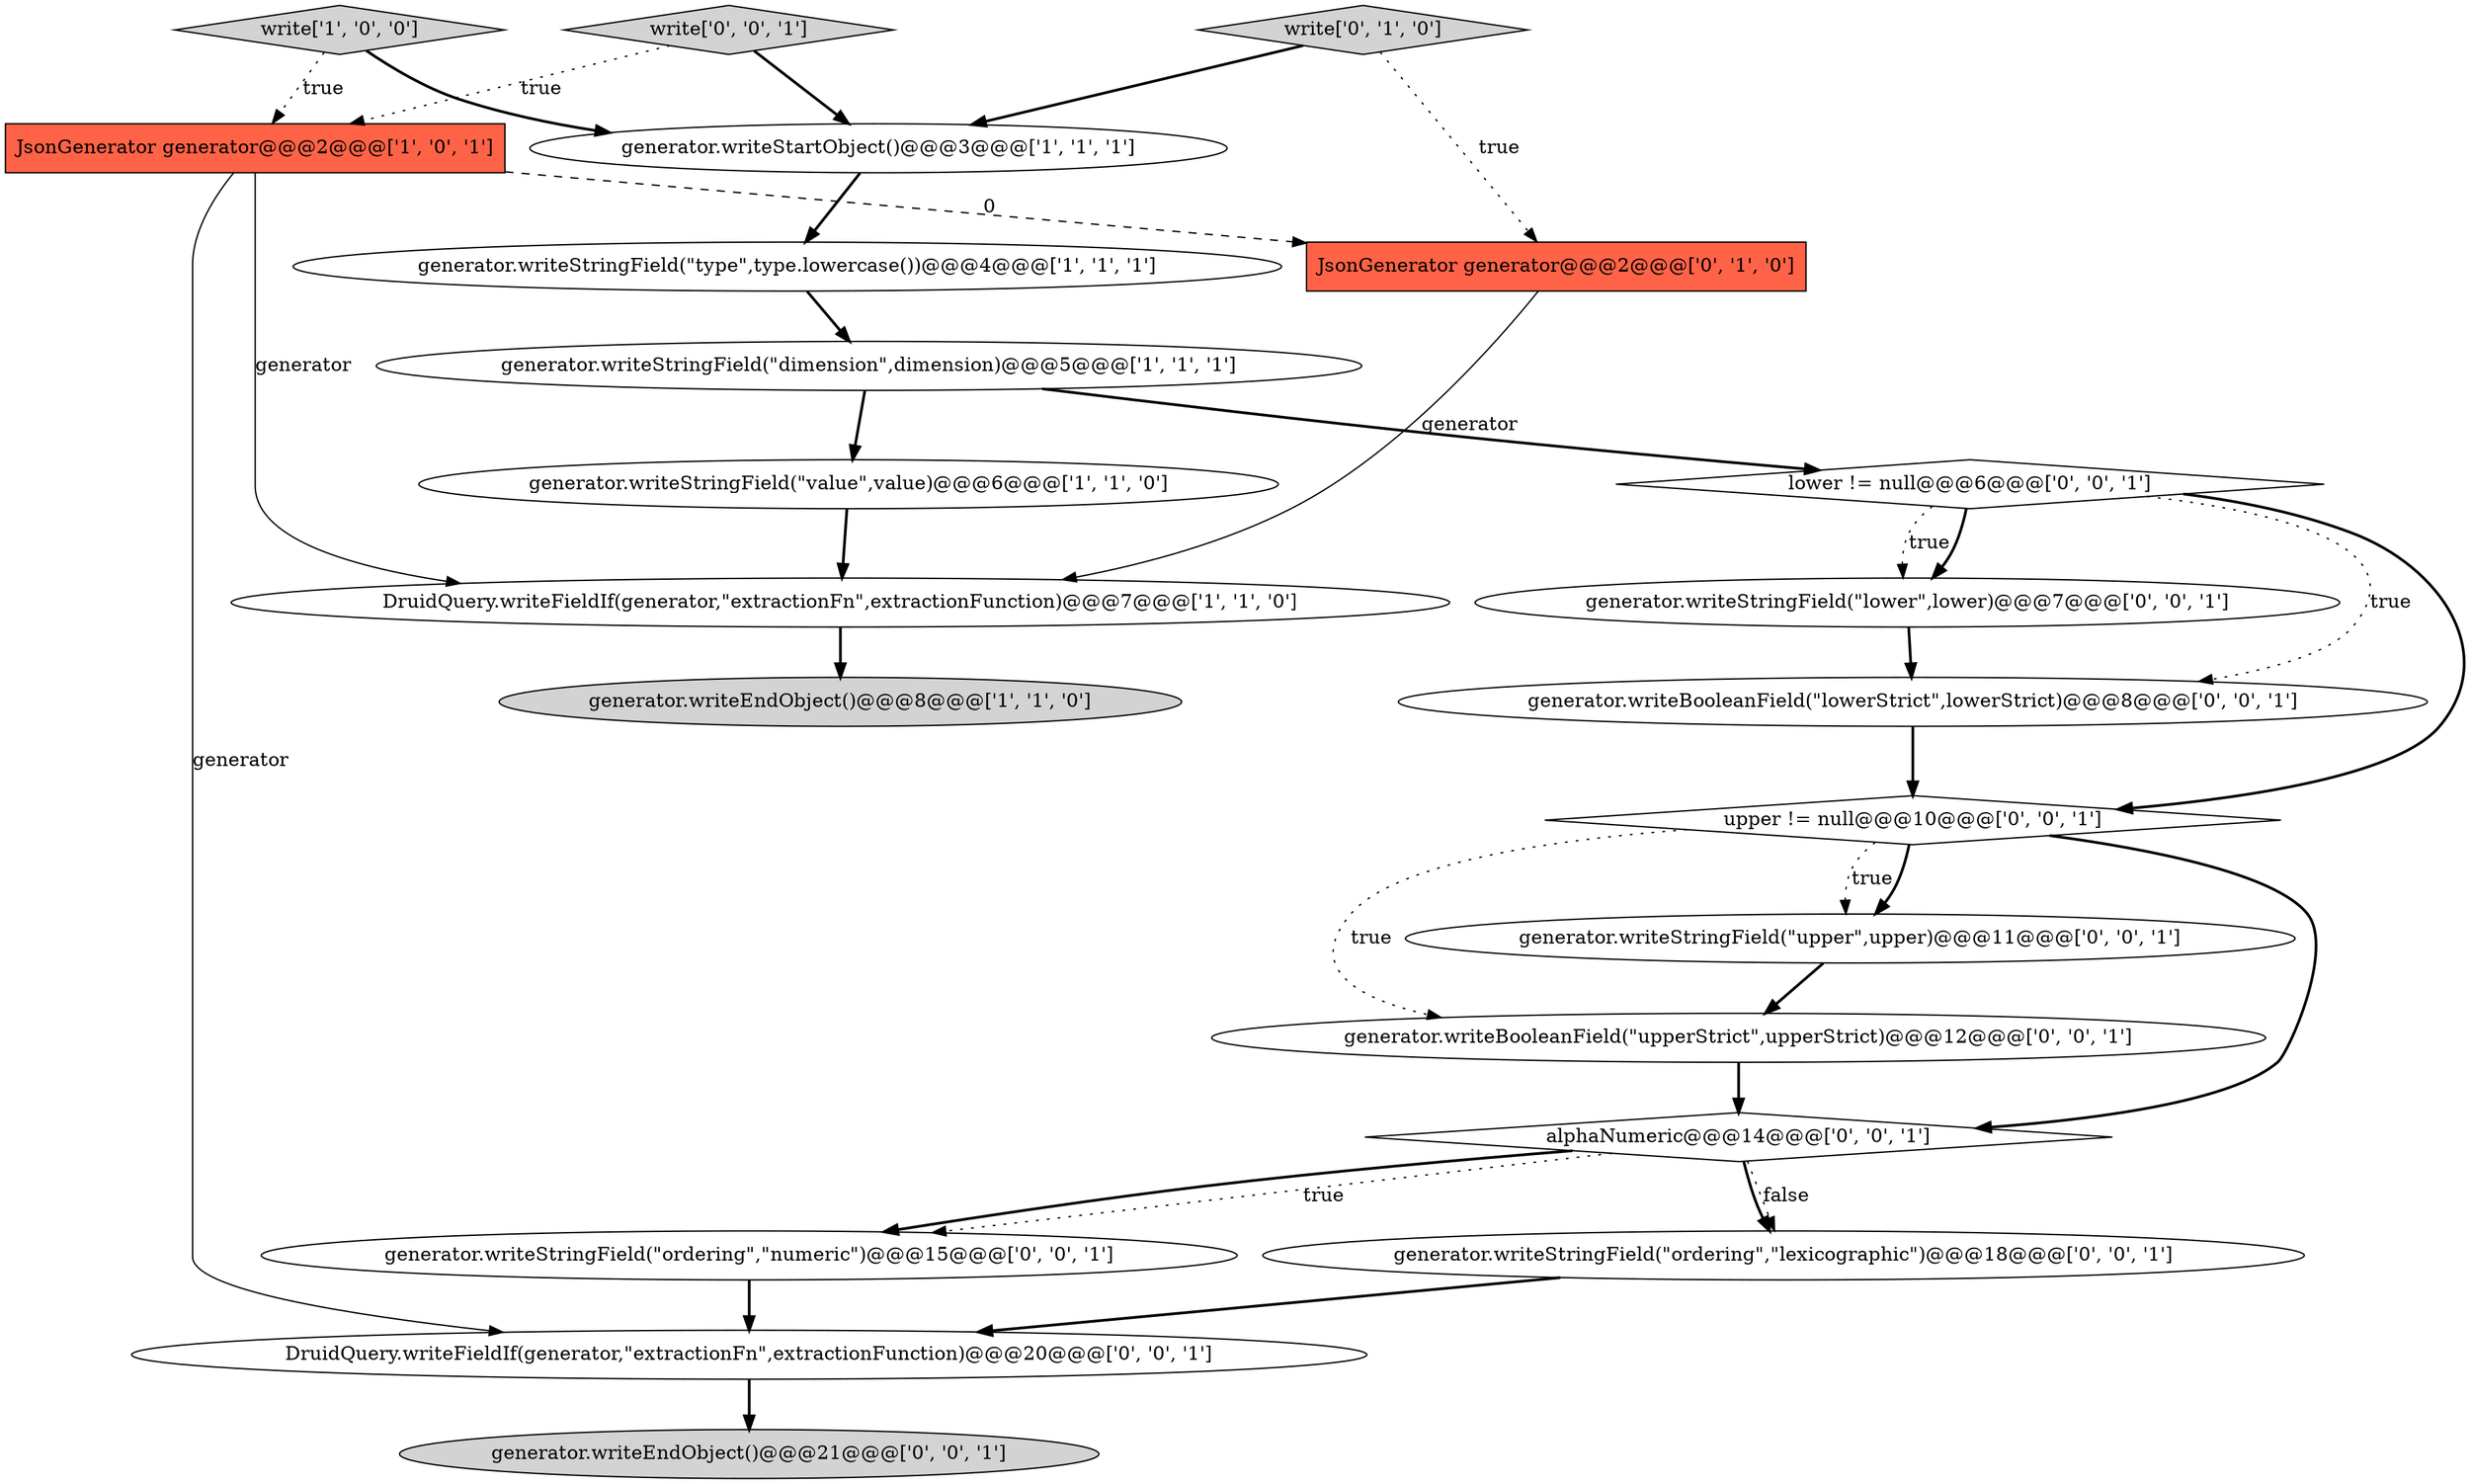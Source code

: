 digraph {
5 [style = filled, label = "DruidQuery.writeFieldIf(generator,\"extractionFn\",extractionFunction)@@@7@@@['1', '1', '0']", fillcolor = white, shape = ellipse image = "AAA0AAABBB1BBB"];
8 [style = filled, label = "JsonGenerator generator@@@2@@@['0', '1', '0']", fillcolor = tomato, shape = box image = "AAA1AAABBB2BBB"];
10 [style = filled, label = "upper != null@@@10@@@['0', '0', '1']", fillcolor = white, shape = diamond image = "AAA0AAABBB3BBB"];
11 [style = filled, label = "generator.writeStringField(\"ordering\",\"numeric\")@@@15@@@['0', '0', '1']", fillcolor = white, shape = ellipse image = "AAA0AAABBB3BBB"];
12 [style = filled, label = "generator.writeBooleanField(\"lowerStrict\",lowerStrict)@@@8@@@['0', '0', '1']", fillcolor = white, shape = ellipse image = "AAA0AAABBB3BBB"];
21 [style = filled, label = "generator.writeBooleanField(\"upperStrict\",upperStrict)@@@12@@@['0', '0', '1']", fillcolor = white, shape = ellipse image = "AAA0AAABBB3BBB"];
19 [style = filled, label = "DruidQuery.writeFieldIf(generator,\"extractionFn\",extractionFunction)@@@20@@@['0', '0', '1']", fillcolor = white, shape = ellipse image = "AAA0AAABBB3BBB"];
17 [style = filled, label = "generator.writeStringField(\"lower\",lower)@@@7@@@['0', '0', '1']", fillcolor = white, shape = ellipse image = "AAA0AAABBB3BBB"];
15 [style = filled, label = "lower != null@@@6@@@['0', '0', '1']", fillcolor = white, shape = diamond image = "AAA0AAABBB3BBB"];
9 [style = filled, label = "write['0', '1', '0']", fillcolor = lightgray, shape = diamond image = "AAA0AAABBB2BBB"];
13 [style = filled, label = "generator.writeEndObject()@@@21@@@['0', '0', '1']", fillcolor = lightgray, shape = ellipse image = "AAA0AAABBB3BBB"];
2 [style = filled, label = "generator.writeStringField(\"value\",value)@@@6@@@['1', '1', '0']", fillcolor = white, shape = ellipse image = "AAA0AAABBB1BBB"];
3 [style = filled, label = "generator.writeStringField(\"type\",type.lowercase())@@@4@@@['1', '1', '1']", fillcolor = white, shape = ellipse image = "AAA0AAABBB1BBB"];
0 [style = filled, label = "JsonGenerator generator@@@2@@@['1', '0', '1']", fillcolor = tomato, shape = box image = "AAA0AAABBB1BBB"];
7 [style = filled, label = "write['1', '0', '0']", fillcolor = lightgray, shape = diamond image = "AAA0AAABBB1BBB"];
4 [style = filled, label = "generator.writeStartObject()@@@3@@@['1', '1', '1']", fillcolor = white, shape = ellipse image = "AAA0AAABBB1BBB"];
18 [style = filled, label = "generator.writeStringField(\"upper\",upper)@@@11@@@['0', '0', '1']", fillcolor = white, shape = ellipse image = "AAA0AAABBB3BBB"];
14 [style = filled, label = "write['0', '0', '1']", fillcolor = lightgray, shape = diamond image = "AAA0AAABBB3BBB"];
20 [style = filled, label = "generator.writeStringField(\"ordering\",\"lexicographic\")@@@18@@@['0', '0', '1']", fillcolor = white, shape = ellipse image = "AAA0AAABBB3BBB"];
16 [style = filled, label = "alphaNumeric@@@14@@@['0', '0', '1']", fillcolor = white, shape = diamond image = "AAA0AAABBB3BBB"];
1 [style = filled, label = "generator.writeEndObject()@@@8@@@['1', '1', '0']", fillcolor = lightgray, shape = ellipse image = "AAA0AAABBB1BBB"];
6 [style = filled, label = "generator.writeStringField(\"dimension\",dimension)@@@5@@@['1', '1', '1']", fillcolor = white, shape = ellipse image = "AAA0AAABBB1BBB"];
10->18 [style = dotted, label="true"];
10->18 [style = bold, label=""];
4->3 [style = bold, label=""];
15->10 [style = bold, label=""];
16->11 [style = bold, label=""];
14->0 [style = dotted, label="true"];
9->4 [style = bold, label=""];
3->6 [style = bold, label=""];
8->5 [style = solid, label="generator"];
7->4 [style = bold, label=""];
11->19 [style = bold, label=""];
0->5 [style = solid, label="generator"];
7->0 [style = dotted, label="true"];
0->19 [style = solid, label="generator"];
6->15 [style = bold, label=""];
6->2 [style = bold, label=""];
9->8 [style = dotted, label="true"];
15->17 [style = dotted, label="true"];
5->1 [style = bold, label=""];
15->17 [style = bold, label=""];
17->12 [style = bold, label=""];
12->10 [style = bold, label=""];
16->20 [style = dotted, label="false"];
19->13 [style = bold, label=""];
10->16 [style = bold, label=""];
21->16 [style = bold, label=""];
15->12 [style = dotted, label="true"];
0->8 [style = dashed, label="0"];
18->21 [style = bold, label=""];
20->19 [style = bold, label=""];
16->20 [style = bold, label=""];
10->21 [style = dotted, label="true"];
16->11 [style = dotted, label="true"];
2->5 [style = bold, label=""];
14->4 [style = bold, label=""];
}
